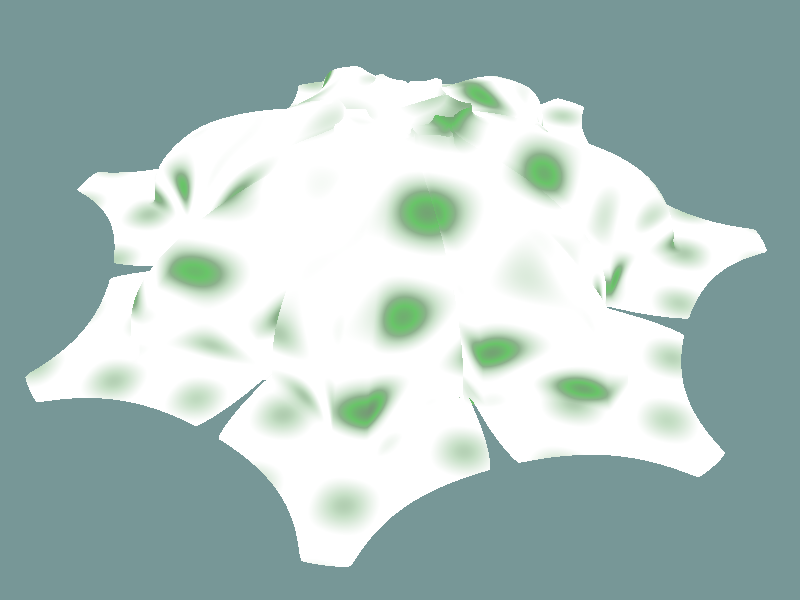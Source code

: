 /* --------------------------
Entry: 0008
Artist: Emanuele Munarini
Title: 
---------------------------*/

#include "colors.inc"
#declare RR = 3; // camera range
/* Render different views */
#switch (clock) 
#case (0)
   #declare VP = <-RR,0,0>;
   #break
#case (1)
   #declare VP = <0,-RR,0>;
   #break
#case (2)
   #declare VP = <0,0,-RR>;
   #break
#case (3)
   #declare VP = <-0.7*RR,-0.7*RR,0>;
   #break
#case (4)
   #declare VP = <0,-0.7*RR,-0.7*RR>;
   #break
#case (5)
   #declare VP = <-0.7*RR,0,-0.7*RR>;
   #break
#case (6)
   #declare VP = <-0.7*RR,-0.7*RR,-0.7*RR>;
   #break
#end
/* Perspective camera */
camera {
   location VP
   up y
   right x // square image
   angle 60
   sky <0,0,1>
   look_at <0,0,0>
}
/* Coloured lights o each axis */
light_source{ <-2*RR,0,0> White //
 //color rgb <0.8,0.5,0.5>
}
light_source{ <0,-2*RR,0>
  White //color rgb <0.5,1.0,0.5>
}
light_source{ <0,0,2*RR>
  White //color rgb <0.5,0.5,1.0>
}
/* 
   The following is a "simple" implementation of a supershape.
   The parameters for the two shapes are given by SS1 and SS2 variables 
   below, namely m,a,b,n1,n2,n3 as per the formulation given here
      http://astronomy.swin.edu.au/~pbourke/surfaces/supershape3d/
   It will left up the reader to improve this, for example, it is
   useful to be able to vary the range of the longitude and latitude,
   namely the range over which variables t1,t2,p1, and p2 vary. This
   formulation doesn't create normals, sorry, you'll need to use high
   resolutions for smooth surfaces.
*/
#macro SuperShape(SS1m,SS1a,SS1b,SS1n1,SS1n2,SS1n3,SS2m,SS2a,SS2b,SS2n1,SS2n2,SS2n3,resol) 
#declare SS1 = function(T) {
   pow( pow(abs(cos(SS1m*T/4))/SS1a,SS1n2) + pow(abs(sin(SS1m*T/4))/SS1b,SS1n3), 1/SS1n1)
}
#declare SS2 = function(T) {
   pow( pow(abs(cos(SS2m*T/4))/SS2a,SS2n2) + pow(abs(sin(SS2m*T/4))/SS2b,SS2n3), 1/SS2n1)
}
#declare i = 0;
#while (i < resol) // longitude -pi to pi
   #declare j = 0;
   #while (j < resol/2) // latitude -pi/2 to pi/2
      #declare t1 = -pi + i*2*pi/resol;
      #declare t2 = -pi + (i+1)*2*pi/resol;
      #declare p1 = -pi/2 + j*2*pi/resol;
      #declare p2 = -pi/2 + (j+1)*2*pi/resol;
      #declare zeros = 0;
      #declare r0 = SS1(t1);
      #if (r0 = 0) #declare zeros = zeros+1; #end
      #declare r1 = SS2(p1);
      #if (r1 = 0) #declare zeros = zeros+1; #end
      #declare r2 = SS1(t2);
      #if (r2 = 0) #declare zeros = zeros+1; #end
      #declare r3 = SS2(p2);
      #if (r3 = 0) #declare zeros = zeros+1; #end
      #if (zeros = 0)
         #declare r0 = 1 / r0;
         #declare r1 = 1 / r1;
         #declare r2 = 1 / r2;
         #declare r3 = 1 / r3;
         #declare pa = <r0*cos(t1)*r1*cos(p1),r0*sin(t1)*r1*cos(p1),r1*sin(p1)>;
         #declare pb = <r2*cos(t2)*r1*cos(p1),r2*sin(t2)*r1*cos(p1),r1*sin(p1)>;
         #declare pc = <r2*cos(t2)*r3*cos(p2),r2*sin(t2)*r3*cos(p2),r3*sin(p2)>;
         #declare pd = <r0*cos(t1)*r3*cos(p2),r0*sin(t1)*r3*cos(p2),r3*sin(p2)>;
         #if (vlength(pa - pb) > 0) 
            #if (vlength(pa - pc) > 0)
               triangle { pa, pb, pc }
            #end 
         #end
         #if (vlength(pc - pd) > 0) 
            #if (vlength(pc - pa) > 0)
               triangle { pc, pd, pa }
            #end 
         #end
      #end // if
      #declare j = j + 1;
   #end // j
   #declare i = i + 1;
#end // i
#end // macro
/* Lets use it */
union{ 
mesh {
 SuperShape(14, 0.536393322550127, 0.287026581621754, 250, 38.1786553544725, -34, 
            9, 1.42240668965728, 1.12839136936552, 600, 600, 12, 800)             
 pigment{ 
  leopard //marble // //crackle //onion //wrinkles 
  color_map{ 
   [0.1 0.4 color White color PaleGreen]
   [0.4 0.6 color PaleGreen color MediumSeaGreen]
   [0.6 0.8 color MediumSeaGreen color ForestGreen] 
   [0.8 1   color ForestGreen color DarkGreen] 
  }
  scale 0.08 
 } 
 finish{ 
   ambient 0.5
   diffuse 0.4
   specular 0.4
   roughness 0.001
   phong 1
 }
 rotate 60*z //rotate -60*y
 translate 0.3*x 
}
plane{ z, -1
 pigment{ DarkSlateGrey }  
 finish{
   ambient 0.5
   diffuse 0.7
   specular 0.4
   roughness 0.001
   phong 1
 }
 normal{ granite }
} 
rotate -60*y
}